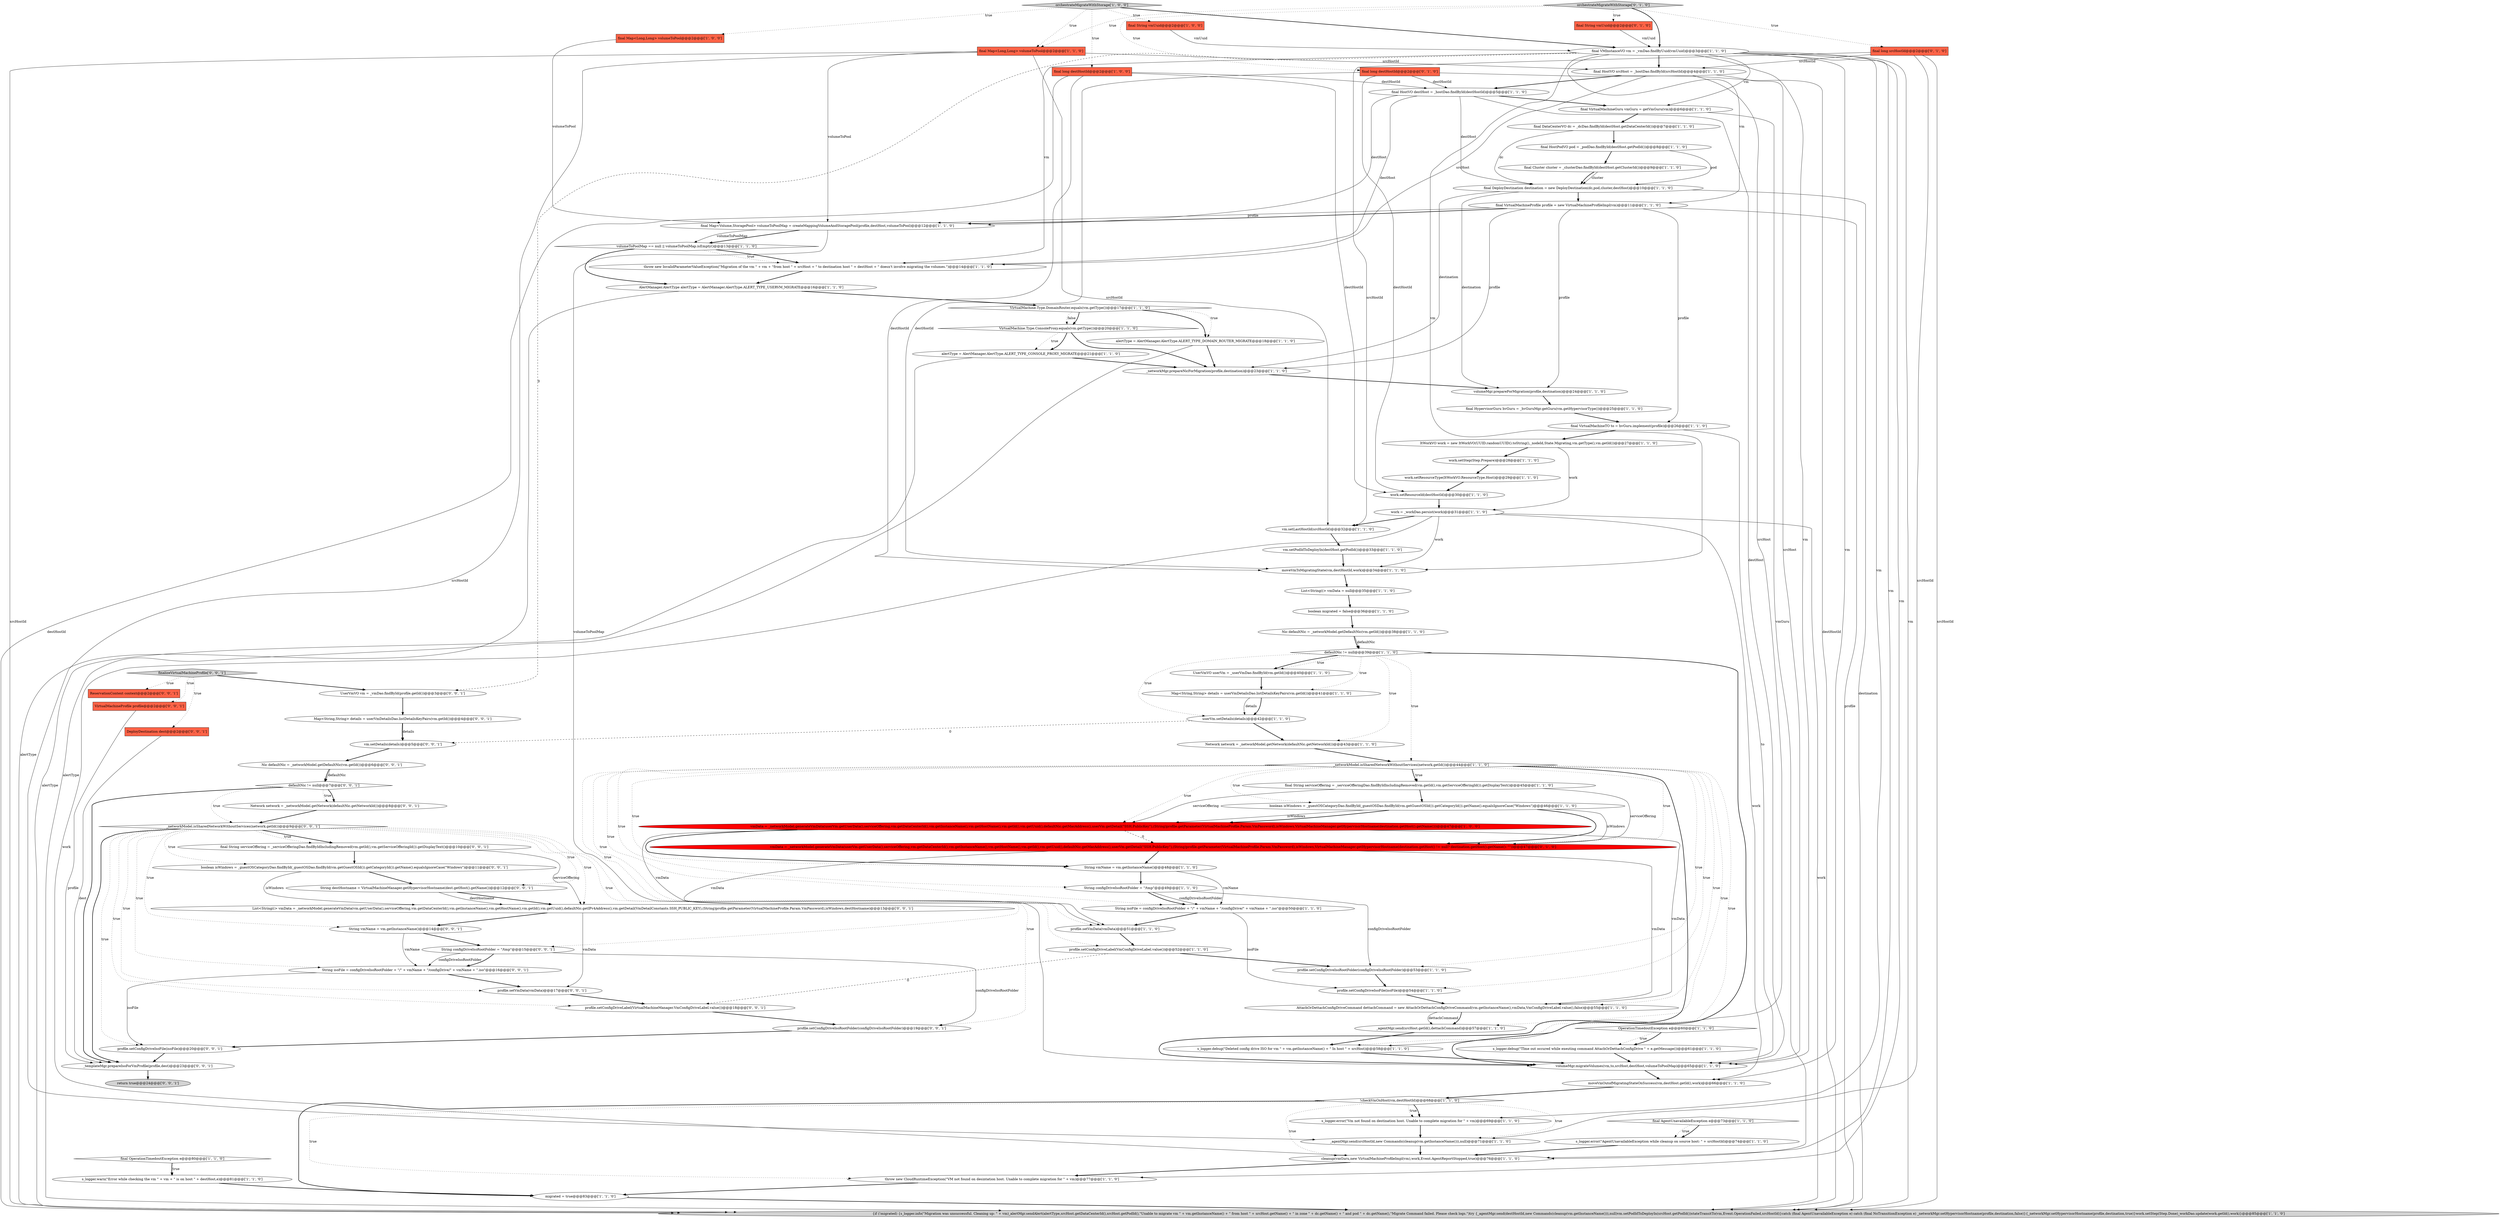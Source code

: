 digraph {
99 [style = filled, label = "defaultNic != null@@@7@@@['0', '0', '1']", fillcolor = white, shape = diamond image = "AAA0AAABBB3BBB"];
71 [style = filled, label = "final String vmUuid@@@2@@@['0', '1', '0']", fillcolor = tomato, shape = box image = "AAA0AAABBB2BBB"];
34 [style = filled, label = "profile.setConfigDriveIsoFile(isoFile)@@@54@@@['1', '1', '0']", fillcolor = white, shape = ellipse image = "AAA0AAABBB1BBB"];
13 [style = filled, label = "final VirtualMachineTO to = hvGuru.implement(profile)@@@26@@@['1', '1', '0']", fillcolor = white, shape = ellipse image = "AAA0AAABBB1BBB"];
56 [style = filled, label = "String vmName = vm.getInstanceName()@@@48@@@['1', '1', '0']", fillcolor = white, shape = ellipse image = "AAA0AAABBB1BBB"];
66 [style = filled, label = "{if (!migrated) {s_logger.info(\"Migration was unsuccessful. Cleaning up: \" + vm)_alertMgr.sendAlert(alertType,srcHost.getDataCenterId(),srcHost.getPodId(),\"Unable to migrate vm \" + vm.getInstanceName() + \" from host \" + srcHost.getName() + \" in zone \" + dc.getName() + \" and pod \" + dc.getName(),\"Migrate Command failed. Please check logs.\")try {_agentMgr.send(destHostId,new Commands(cleanup(vm.getInstanceName())),null)vm.setPodIdToDeployIn(srcHost.getPodId())stateTransitTo(vm,Event.OperationFailed,srcHostId)}catch (final AgentUnavailableException e) catch (final NoTransitionException e) _networkMgr.setHypervisorHostname(profile,destination,false)}{_networkMgr.setHypervisorHostname(profile,destination,true)}work.setStep(Step.Done)_workDao.update(work.getId(),work)}@@@85@@@['1', '1', '0']", fillcolor = lightgray, shape = ellipse image = "AAA0AAABBB1BBB"];
60 [style = filled, label = "String isoFile = configDriveIsoRootFolder + \"/\" + vmName + \"/configDrive/\" + vmName + \".iso\"@@@50@@@['1', '1', '0']", fillcolor = white, shape = ellipse image = "AAA0AAABBB1BBB"];
4 [style = filled, label = "UserVmVO userVm = _userVmDao.findById(vm.getId())@@@40@@@['1', '1', '0']", fillcolor = white, shape = ellipse image = "AAA0AAABBB1BBB"];
45 [style = filled, label = "VirtualMachine.Type.ConsoleProxy.equals(vm.getType())@@@20@@@['1', '1', '0']", fillcolor = white, shape = diamond image = "AAA0AAABBB1BBB"];
51 [style = filled, label = "work.setResourceId(destHostId)@@@30@@@['1', '1', '0']", fillcolor = white, shape = ellipse image = "AAA0AAABBB1BBB"];
78 [style = filled, label = "final String serviceOffering = _serviceOfferingDao.findByIdIncludingRemoved(vm.getId(),vm.getServiceOfferingId()).getDisplayText()@@@10@@@['0', '0', '1']", fillcolor = white, shape = ellipse image = "AAA0AAABBB3BBB"];
84 [style = filled, label = "_networkModel.isSharedNetworkWithoutServices(network.getId())@@@9@@@['0', '0', '1']", fillcolor = white, shape = diamond image = "AAA0AAABBB3BBB"];
27 [style = filled, label = "volumeToPoolMap == null || volumeToPoolMap.isEmpty()@@@13@@@['1', '1', '0']", fillcolor = white, shape = diamond image = "AAA0AAABBB1BBB"];
91 [style = filled, label = "profile.setConfigDriveIsoFile(isoFile)@@@20@@@['0', '0', '1']", fillcolor = white, shape = ellipse image = "AAA0AAABBB3BBB"];
29 [style = filled, label = "boolean isWindows = _guestOSCategoryDao.findById(_guestOSDao.findById(vm.getGuestOSId()).getCategoryId()).getName().equalsIgnoreCase(\"Windows\")@@@46@@@['1', '1', '0']", fillcolor = white, shape = ellipse image = "AAA0AAABBB1BBB"];
82 [style = filled, label = "List<String((> vmData = _networkModel.generateVmData(vm.getUserData(),serviceOffering,vm.getDataCenterId(),vm.getInstanceName(),vm.getHostName(),vm.getId(),vm.getUuid(),defaultNic.getIPv4Address(),vm.getDetail(VmDetailConstants.SSH_PUBLIC_KEY),(String)profile.getParameter(VirtualMachineProfile.Param.VmPassword),isWindows,destHostname)@@@13@@@['0', '0', '1']", fillcolor = white, shape = ellipse image = "AAA0AAABBB3BBB"];
9 [style = filled, label = "defaultNic != null@@@39@@@['1', '1', '0']", fillcolor = white, shape = diamond image = "AAA0AAABBB1BBB"];
83 [style = filled, label = "_templateMgr.prepareIsoForVmProfile(profile,dest)@@@23@@@['0', '0', '1']", fillcolor = white, shape = ellipse image = "AAA0AAABBB3BBB"];
39 [style = filled, label = "s_logger.debug(\"Deleted config drive ISO for vm \" + vm.getInstanceName() + \" In host \" + srcHost)@@@58@@@['1', '1', '0']", fillcolor = white, shape = ellipse image = "AAA0AAABBB1BBB"];
42 [style = filled, label = "final Cluster cluster = _clusterDao.findById(destHost.getClusterId())@@@9@@@['1', '1', '0']", fillcolor = white, shape = ellipse image = "AAA0AAABBB1BBB"];
11 [style = filled, label = "profile.setVmData(vmData)@@@51@@@['1', '1', '0']", fillcolor = white, shape = ellipse image = "AAA0AAABBB1BBB"];
50 [style = filled, label = "volumeMgr.prepareForMigration(profile,destination)@@@24@@@['1', '1', '0']", fillcolor = white, shape = ellipse image = "AAA0AAABBB1BBB"];
41 [style = filled, label = "String configDriveIsoRootFolder = \"/tmp\"@@@49@@@['1', '1', '0']", fillcolor = white, shape = ellipse image = "AAA0AAABBB1BBB"];
18 [style = filled, label = "cleanup(vmGuru,new VirtualMachineProfileImpl(vm),work,Event.AgentReportStopped,true)@@@76@@@['1', '1', '0']", fillcolor = white, shape = ellipse image = "AAA0AAABBB1BBB"];
90 [style = filled, label = "profile.setConfigDriveIsoRootFolder(configDriveIsoRootFolder)@@@19@@@['0', '0', '1']", fillcolor = white, shape = ellipse image = "AAA0AAABBB3BBB"];
21 [style = filled, label = "moveVmOutofMigratingStateOnSuccess(vm,destHost.getId(),work)@@@66@@@['1', '1', '0']", fillcolor = white, shape = ellipse image = "AAA0AAABBB1BBB"];
40 [style = filled, label = "final Map<Long,Long> volumeToPool@@@2@@@['1', '0', '0']", fillcolor = tomato, shape = box image = "AAA0AAABBB1BBB"];
16 [style = filled, label = "final HostVO destHost = _hostDao.findById(destHostId)@@@5@@@['1', '1', '0']", fillcolor = white, shape = ellipse image = "AAA0AAABBB1BBB"];
75 [style = filled, label = "orchestrateMigrateWithStorage['0', '1', '0']", fillcolor = lightgray, shape = diamond image = "AAA0AAABBB2BBB"];
58 [style = filled, label = "profile.setConfigDriveLabel(VmConfigDriveLabel.value())@@@52@@@['1', '1', '0']", fillcolor = white, shape = ellipse image = "AAA0AAABBB1BBB"];
12 [style = filled, label = "Map<String,String> details = userVmDetailsDao.listDetailsKeyPairs(vm.getId())@@@41@@@['1', '1', '0']", fillcolor = white, shape = ellipse image = "AAA0AAABBB1BBB"];
0 [style = filled, label = "final HostVO srcHost = _hostDao.findById(srcHostId)@@@4@@@['1', '1', '0']", fillcolor = white, shape = ellipse image = "AAA0AAABBB1BBB"];
8 [style = filled, label = "orchestrateMigrateWithStorage['1', '0', '0']", fillcolor = lightgray, shape = diamond image = "AAA0AAABBB1BBB"];
94 [style = filled, label = "return true@@@24@@@['0', '0', '1']", fillcolor = lightgray, shape = ellipse image = "AAA0AAABBB3BBB"];
24 [style = filled, label = "Network network = _networkModel.getNetwork(defaultNic.getNetworkId())@@@43@@@['1', '1', '0']", fillcolor = white, shape = ellipse image = "AAA0AAABBB1BBB"];
81 [style = filled, label = "String vmName = vm.getInstanceName()@@@14@@@['0', '0', '1']", fillcolor = white, shape = ellipse image = "AAA0AAABBB3BBB"];
17 [style = filled, label = "OperationTimedoutException e@@@60@@@['1', '1', '0']", fillcolor = white, shape = diamond image = "AAA0AAABBB1BBB"];
22 [style = filled, label = "_networkModel.isSharedNetworkWithoutServices(network.getId())@@@44@@@['1', '1', '0']", fillcolor = white, shape = diamond image = "AAA0AAABBB1BBB"];
70 [style = filled, label = "final String serviceOffering = _serviceOfferingDao.findByIdIncludingRemoved(vm.getId(),vm.getServiceOfferingId()).getDisplayText()@@@45@@@['1', '1', '0']", fillcolor = white, shape = ellipse image = "AAA0AAABBB1BBB"];
89 [style = filled, label = "profile.setVmData(vmData)@@@17@@@['0', '0', '1']", fillcolor = white, shape = ellipse image = "AAA0AAABBB3BBB"];
86 [style = filled, label = "UserVmVO vm = _vmDao.findById(profile.getId())@@@3@@@['0', '0', '1']", fillcolor = white, shape = ellipse image = "AAA0AAABBB3BBB"];
2 [style = filled, label = "final String vmUuid@@@2@@@['1', '0', '0']", fillcolor = tomato, shape = box image = "AAA0AAABBB1BBB"];
53 [style = filled, label = "throw new InvalidParameterValueException(\"Migration of the vm \" + vm + \"from host \" + srcHost + \" to destination host \" + destHost + \" doesn't involve migrating the volumes.\")@@@14@@@['1', '1', '0']", fillcolor = white, shape = ellipse image = "AAA0AAABBB1BBB"];
79 [style = filled, label = "String isoFile = configDriveIsoRootFolder + \"/\" + vmName + \"/configDrive/\" + vmName + \".iso\"@@@16@@@['0', '0', '1']", fillcolor = white, shape = ellipse image = "AAA0AAABBB3BBB"];
80 [style = filled, label = "Map<String,String> details = userVmDetailsDao.listDetailsKeyPairs(vm.getId())@@@4@@@['0', '0', '1']", fillcolor = white, shape = ellipse image = "AAA0AAABBB3BBB"];
46 [style = filled, label = "List<String((> vmData = null@@@35@@@['1', '1', '0']", fillcolor = white, shape = ellipse image = "AAA0AAABBB1BBB"];
28 [style = filled, label = "final HypervisorGuru hvGuru = _hvGuruMgr.getGuru(vm.getHypervisorType())@@@25@@@['1', '1', '0']", fillcolor = white, shape = ellipse image = "AAA0AAABBB1BBB"];
77 [style = filled, label = "vm.setDetails(details)@@@5@@@['0', '0', '1']", fillcolor = white, shape = ellipse image = "AAA0AAABBB3BBB"];
85 [style = filled, label = "String configDriveIsoRootFolder = \"/tmp\"@@@15@@@['0', '0', '1']", fillcolor = white, shape = ellipse image = "AAA0AAABBB3BBB"];
26 [style = filled, label = "final DataCenterVO dc = _dcDao.findById(destHost.getDataCenterId())@@@7@@@['1', '1', '0']", fillcolor = white, shape = ellipse image = "AAA0AAABBB1BBB"];
76 [style = filled, label = "Network network = _networkModel.getNetwork(defaultNic.getNetworkId())@@@8@@@['0', '0', '1']", fillcolor = white, shape = ellipse image = "AAA0AAABBB3BBB"];
65 [style = filled, label = "s_logger.error(\"AgentUnavailableException while cleanup on source host: \" + srcHostId)@@@74@@@['1', '1', '0']", fillcolor = white, shape = ellipse image = "AAA0AAABBB1BBB"];
32 [style = filled, label = "_agentMgr.send(srcHost.getId(),dettachCommand)@@@57@@@['1', '1', '0']", fillcolor = white, shape = ellipse image = "AAA0AAABBB1BBB"];
38 [style = filled, label = "throw new CloudRuntimeException(\"VM not found on desintation host. Unable to complete migration for \" + vm)@@@77@@@['1', '1', '0']", fillcolor = white, shape = ellipse image = "AAA0AAABBB1BBB"];
15 [style = filled, label = "AttachOrDettachConfigDriveCommand dettachCommand = new AttachOrDettachConfigDriveCommand(vm.getInstanceName(),vmData,VmConfigDriveLabel.value(),false)@@@55@@@['1', '1', '0']", fillcolor = white, shape = ellipse image = "AAA0AAABBB1BBB"];
33 [style = filled, label = "final Map<Volume,StoragePool> volumeToPoolMap = createMappingVolumeAndStoragePool(profile,destHost,volumeToPool)@@@12@@@['1', '1', '0']", fillcolor = white, shape = ellipse image = "AAA0AAABBB1BBB"];
5 [style = filled, label = "!checkVmOnHost(vm,destHostId)@@@68@@@['1', '1', '0']", fillcolor = white, shape = diamond image = "AAA0AAABBB1BBB"];
25 [style = filled, label = "final AgentUnavailableException e@@@73@@@['1', '1', '0']", fillcolor = white, shape = diamond image = "AAA0AAABBB1BBB"];
95 [style = filled, label = "VirtualMachineProfile profile@@@2@@@['0', '0', '1']", fillcolor = tomato, shape = box image = "AAA0AAABBB3BBB"];
54 [style = filled, label = "final OperationTimedoutException e@@@80@@@['1', '1', '0']", fillcolor = white, shape = diamond image = "AAA0AAABBB1BBB"];
64 [style = filled, label = "_agentMgr.send(srcHostId,new Commands(cleanup(vm.getInstanceName())),null)@@@71@@@['1', '1', '0']", fillcolor = white, shape = ellipse image = "AAA0AAABBB1BBB"];
10 [style = filled, label = "migrated = true@@@83@@@['1', '1', '0']", fillcolor = white, shape = ellipse image = "AAA0AAABBB1BBB"];
73 [style = filled, label = "final long destHostId@@@2@@@['0', '1', '0']", fillcolor = tomato, shape = box image = "AAA0AAABBB2BBB"];
23 [style = filled, label = "s_logger.debug(\"TIme out occured while exeuting command AttachOrDettachConfigDrive \" + e.getMessage())@@@61@@@['1', '1', '0']", fillcolor = white, shape = ellipse image = "AAA0AAABBB1BBB"];
57 [style = filled, label = "final DeployDestination destination = new DeployDestination(dc,pod,cluster,destHost)@@@10@@@['1', '1', '0']", fillcolor = white, shape = ellipse image = "AAA0AAABBB1BBB"];
1 [style = filled, label = "volumeMgr.migrateVolumes(vm,to,srcHost,destHost,volumeToPoolMap)@@@65@@@['1', '1', '0']", fillcolor = white, shape = ellipse image = "AAA0AAABBB1BBB"];
72 [style = filled, label = "vmData = _networkModel.generateVmData(userVm.getUserData(),serviceOffering,vm.getDataCenterId(),vm.getInstanceName(),vm.getHostName(),vm.getId(),vm.getUuid(),defaultNic.getMacAddress(),userVm.getDetail(\"SSH.PublicKey\"),(String)profile.getParameter(VirtualMachineProfile.Param.VmPassword),isWindows,VirtualMachineManager.getHypervisorHostname(destination.getHost() != null? destination.getHost().getName(): \"\"))@@@47@@@['0', '1', '0']", fillcolor = red, shape = ellipse image = "AAA1AAABBB2BBB"];
36 [style = filled, label = "work = _workDao.persist(work)@@@31@@@['1', '1', '0']", fillcolor = white, shape = ellipse image = "AAA0AAABBB1BBB"];
6 [style = filled, label = "s_logger.warn(\"Error while checking the vm \" + vm + \" is on host \" + destHost,e)@@@81@@@['1', '1', '0']", fillcolor = white, shape = ellipse image = "AAA0AAABBB1BBB"];
97 [style = filled, label = "profile.setConfigDriveLabel(VirtualMachineManager.VmConfigDriveLabel.value())@@@18@@@['0', '0', '1']", fillcolor = white, shape = ellipse image = "AAA0AAABBB3BBB"];
67 [style = filled, label = "AlertManager.AlertType alertType = AlertManager.AlertType.ALERT_TYPE_USERVM_MIGRATE@@@16@@@['1', '1', '0']", fillcolor = white, shape = ellipse image = "AAA0AAABBB1BBB"];
47 [style = filled, label = "final VMInstanceVO vm = _vmDao.findByUuid(vmUuid)@@@3@@@['1', '1', '0']", fillcolor = white, shape = ellipse image = "AAA0AAABBB1BBB"];
93 [style = filled, label = "ReservationContext context@@@2@@@['0', '0', '1']", fillcolor = tomato, shape = box image = "AAA0AAABBB3BBB"];
43 [style = filled, label = "final long destHostId@@@2@@@['1', '0', '0']", fillcolor = tomato, shape = box image = "AAA0AAABBB1BBB"];
7 [style = filled, label = "boolean migrated = false@@@36@@@['1', '1', '0']", fillcolor = white, shape = ellipse image = "AAA0AAABBB1BBB"];
3 [style = filled, label = "final HostPodVO pod = _podDao.findById(destHost.getPodId())@@@8@@@['1', '1', '0']", fillcolor = white, shape = ellipse image = "AAA0AAABBB1BBB"];
87 [style = filled, label = "boolean isWindows = _guestOSCategoryDao.findById(_guestOSDao.findById(vm.getGuestOSId()).getCategoryId()).getName().equalsIgnoreCase(\"Windows\")@@@11@@@['0', '0', '1']", fillcolor = white, shape = ellipse image = "AAA0AAABBB3BBB"];
62 [style = filled, label = "final Map<Long,Long> volumeToPool@@@2@@@['1', '1', '0']", fillcolor = tomato, shape = box image = "AAA0AAABBB1BBB"];
48 [style = filled, label = "Nic defaultNic = _networkModel.getDefaultNic(vm.getId())@@@38@@@['1', '1', '0']", fillcolor = white, shape = ellipse image = "AAA0AAABBB1BBB"];
49 [style = filled, label = "alertType = AlertManager.AlertType.ALERT_TYPE_DOMAIN_ROUTER_MIGRATE@@@18@@@['1', '1', '0']", fillcolor = white, shape = ellipse image = "AAA0AAABBB1BBB"];
98 [style = filled, label = "Nic defaultNic = _networkModel.getDefaultNic(vm.getId())@@@6@@@['0', '0', '1']", fillcolor = white, shape = ellipse image = "AAA0AAABBB3BBB"];
52 [style = filled, label = "final VirtualMachineProfile profile = new VirtualMachineProfileImpl(vm)@@@11@@@['1', '1', '0']", fillcolor = white, shape = ellipse image = "AAA0AAABBB1BBB"];
37 [style = filled, label = "vm.setPodIdToDeployIn(destHost.getPodId())@@@33@@@['1', '1', '0']", fillcolor = white, shape = ellipse image = "AAA0AAABBB1BBB"];
30 [style = filled, label = "work.setResourceType(ItWorkVO.ResourceType.Host)@@@29@@@['1', '1', '0']", fillcolor = white, shape = ellipse image = "AAA0AAABBB1BBB"];
68 [style = filled, label = "userVm.setDetails(details)@@@42@@@['1', '1', '0']", fillcolor = white, shape = ellipse image = "AAA0AAABBB1BBB"];
19 [style = filled, label = "alertType = AlertManager.AlertType.ALERT_TYPE_CONSOLE_PROXY_MIGRATE@@@21@@@['1', '1', '0']", fillcolor = white, shape = ellipse image = "AAA0AAABBB1BBB"];
92 [style = filled, label = "String destHostname = VirtualMachineManager.getHypervisorHostname(dest.getHost().getName())@@@12@@@['0', '0', '1']", fillcolor = white, shape = ellipse image = "AAA0AAABBB3BBB"];
63 [style = filled, label = "vm.setLastHostId(srcHostId)@@@32@@@['1', '1', '0']", fillcolor = white, shape = ellipse image = "AAA0AAABBB1BBB"];
74 [style = filled, label = "final long srcHostId@@@2@@@['0', '1', '0']", fillcolor = tomato, shape = box image = "AAA0AAABBB2BBB"];
59 [style = filled, label = "s_logger.error(\"Vm not found on destination host. Unable to complete migration for \" + vm)@@@69@@@['1', '1', '0']", fillcolor = white, shape = ellipse image = "AAA0AAABBB1BBB"];
20 [style = filled, label = "_networkMgr.prepareNicForMigration(profile,destination)@@@23@@@['1', '1', '0']", fillcolor = white, shape = ellipse image = "AAA0AAABBB1BBB"];
31 [style = filled, label = "vmData = _networkModel.generateVmData(userVm.getUserData(),serviceOffering,vm.getDataCenterId(),vm.getInstanceName(),vm.getHostName(),vm.getId(),vm.getUuid(),defaultNic.getMacAddress(),userVm.getDetail(\"SSH.PublicKey\"),(String)profile.getParameter(VirtualMachineProfile.Param.VmPassword),isWindows,VirtualMachineManager.getHypervisorHostname(destination.getHost().getName()))@@@47@@@['1', '0', '0']", fillcolor = red, shape = ellipse image = "AAA1AAABBB1BBB"];
61 [style = filled, label = "final VirtualMachineGuru vmGuru = getVmGuru(vm)@@@6@@@['1', '1', '0']", fillcolor = white, shape = ellipse image = "AAA0AAABBB1BBB"];
35 [style = filled, label = "VirtualMachine.Type.DomainRouter.equals(vm.getType())@@@17@@@['1', '1', '0']", fillcolor = white, shape = diamond image = "AAA0AAABBB1BBB"];
96 [style = filled, label = "finalizeVirtualMachineProfile['0', '0', '1']", fillcolor = lightgray, shape = diamond image = "AAA0AAABBB3BBB"];
88 [style = filled, label = "DeployDestination dest@@@2@@@['0', '0', '1']", fillcolor = tomato, shape = box image = "AAA0AAABBB3BBB"];
69 [style = filled, label = "work.setStep(Step.Prepare)@@@28@@@['1', '1', '0']", fillcolor = white, shape = ellipse image = "AAA0AAABBB1BBB"];
44 [style = filled, label = "ItWorkVO work = new ItWorkVO(UUID.randomUUID().toString(),_nodeId,State.Migrating,vm.getType(),vm.getId())@@@27@@@['1', '1', '0']", fillcolor = white, shape = ellipse image = "AAA0AAABBB1BBB"];
14 [style = filled, label = "profile.setConfigDriveIsoRootFolder(configDriveIsoRootFolder)@@@53@@@['1', '1', '0']", fillcolor = white, shape = ellipse image = "AAA0AAABBB1BBB"];
55 [style = filled, label = "moveVmToMigratingState(vm,destHostId,work)@@@34@@@['1', '1', '0']", fillcolor = white, shape = ellipse image = "AAA0AAABBB1BBB"];
9->12 [style = dotted, label="true"];
10->66 [style = bold, label=""];
70->29 [style = bold, label=""];
74->66 [style = solid, label="srcHostId"];
31->56 [style = bold, label=""];
85->79 [style = solid, label="configDriveIsoRootFolder"];
29->72 [style = solid, label="isWindows"];
2->47 [style = solid, label="vmUuid"];
22->31 [style = dotted, label="true"];
88->83 [style = solid, label="dest"];
47->66 [style = solid, label="vm"];
68->24 [style = bold, label=""];
22->60 [style = dotted, label="true"];
5->18 [style = dotted, label="true"];
64->18 [style = bold, label=""];
99->83 [style = bold, label=""];
57->66 [style = solid, label="destination"];
56->41 [style = bold, label=""];
34->15 [style = bold, label=""];
0->39 [style = solid, label="srcHost"];
60->34 [style = solid, label="isoFile"];
15->32 [style = solid, label="dettachCommand"];
41->60 [style = solid, label="configDriveIsoRootFolder"];
70->72 [style = solid, label="serviceOffering"];
7->48 [style = bold, label=""];
37->55 [style = bold, label=""];
72->15 [style = solid, label="vmData"];
47->18 [style = solid, label="vm"];
29->72 [style = bold, label=""];
25->65 [style = dotted, label="true"];
43->16 [style = solid, label="destHostId"];
41->14 [style = solid, label="configDriveIsoRootFolder"];
12->68 [style = bold, label=""];
69->30 [style = bold, label=""];
87->92 [style = bold, label=""];
22->14 [style = dotted, label="true"];
31->72 [style = dashed, label="0"];
62->63 [style = solid, label="srcHostId"];
87->82 [style = solid, label="isWindows"];
43->55 [style = solid, label="destHostId"];
58->97 [style = dashed, label="0"];
65->18 [style = bold, label=""];
5->38 [style = dotted, label="true"];
22->58 [style = dotted, label="true"];
75->62 [style = dotted, label="true"];
1->21 [style = bold, label=""];
79->89 [style = bold, label=""];
0->1 [style = solid, label="srcHost"];
46->7 [style = bold, label=""];
84->85 [style = dotted, label="true"];
47->1 [style = solid, label="vm"];
8->47 [style = bold, label=""];
35->45 [style = bold, label=""];
19->66 [style = solid, label="alertType"];
75->47 [style = bold, label=""];
54->6 [style = bold, label=""];
27->67 [style = bold, label=""];
47->0 [style = bold, label=""];
75->73 [style = dotted, label="true"];
84->82 [style = dotted, label="true"];
62->33 [style = solid, label="volumeToPool"];
85->90 [style = solid, label="configDriveIsoRootFolder"];
18->38 [style = bold, label=""];
5->10 [style = bold, label=""];
84->90 [style = dotted, label="true"];
36->63 [style = bold, label=""];
59->64 [style = bold, label=""];
22->29 [style = dotted, label="true"];
47->38 [style = solid, label="vm"];
43->66 [style = solid, label="destHostId"];
61->26 [style = bold, label=""];
16->57 [style = solid, label="destHost"];
47->53 [style = solid, label="vm"];
47->21 [style = solid, label="vm"];
54->6 [style = dotted, label="true"];
27->53 [style = bold, label=""];
19->20 [style = bold, label=""];
84->97 [style = dotted, label="true"];
71->47 [style = solid, label="vmUuid"];
85->79 [style = bold, label=""];
8->40 [style = dotted, label="true"];
84->78 [style = bold, label=""];
35->49 [style = dotted, label="true"];
76->84 [style = bold, label=""];
8->62 [style = dotted, label="true"];
74->0 [style = solid, label="srcHostId"];
98->99 [style = bold, label=""];
22->70 [style = dotted, label="true"];
47->86 [style = dashed, label="0"];
33->27 [style = bold, label=""];
50->28 [style = bold, label=""];
17->23 [style = dotted, label="true"];
52->33 [style = solid, label="profile"];
9->24 [style = dotted, label="true"];
8->43 [style = dotted, label="true"];
5->59 [style = dotted, label="true"];
36->55 [style = solid, label="work"];
29->31 [style = solid, label="isWindows"];
47->59 [style = solid, label="vm"];
63->37 [style = bold, label=""];
9->4 [style = dotted, label="true"];
0->53 [style = solid, label="srcHost"];
9->68 [style = dotted, label="true"];
57->50 [style = solid, label="destination"];
9->1 [style = bold, label=""];
22->32 [style = dotted, label="true"];
84->92 [style = dotted, label="true"];
25->65 [style = bold, label=""];
16->1 [style = solid, label="destHost"];
90->91 [style = bold, label=""];
11->58 [style = bold, label=""];
42->57 [style = solid, label="cluster"];
67->35 [style = bold, label=""];
0->16 [style = bold, label=""];
31->11 [style = solid, label="vmData"];
84->81 [style = dotted, label="true"];
40->33 [style = solid, label="volumeToPool"];
33->1 [style = solid, label="volumeToPoolMap"];
5->59 [style = bold, label=""];
91->83 [style = bold, label=""];
52->50 [style = solid, label="profile"];
36->21 [style = solid, label="work"];
52->33 [style = bold, label=""];
8->2 [style = dotted, label="true"];
26->3 [style = bold, label=""];
58->14 [style = bold, label=""];
49->66 [style = solid, label="alertType"];
78->87 [style = bold, label=""];
96->93 [style = dotted, label="true"];
73->55 [style = solid, label="destHostId"];
16->61 [style = bold, label=""];
96->86 [style = bold, label=""];
35->45 [style = dotted, label="false"];
35->49 [style = bold, label=""];
22->70 [style = bold, label=""];
45->20 [style = bold, label=""];
26->57 [style = solid, label="dc"];
22->56 [style = dotted, label="true"];
67->66 [style = solid, label="alertType"];
84->91 [style = dotted, label="true"];
96->88 [style = dotted, label="true"];
17->23 [style = bold, label=""];
72->11 [style = solid, label="vmData"];
3->42 [style = bold, label=""];
21->5 [style = bold, label=""];
70->31 [style = solid, label="serviceOffering"];
79->91 [style = solid, label="isoFile"];
44->69 [style = bold, label=""];
84->78 [style = dotted, label="true"];
78->82 [style = solid, label="serviceOffering"];
72->56 [style = bold, label=""];
83->94 [style = bold, label=""];
51->36 [style = bold, label=""];
82->89 [style = solid, label="vmData"];
42->57 [style = bold, label=""];
22->41 [style = dotted, label="true"];
6->10 [style = bold, label=""];
99->76 [style = dotted, label="true"];
45->19 [style = dotted, label="true"];
4->12 [style = bold, label=""];
39->1 [style = bold, label=""];
32->39 [style = bold, label=""];
74->63 [style = solid, label="srcHostId"];
22->1 [style = bold, label=""];
16->53 [style = solid, label="destHost"];
74->64 [style = solid, label="srcHostId"];
81->79 [style = solid, label="vmName"];
97->90 [style = bold, label=""];
9->22 [style = dotted, label="true"];
22->15 [style = dotted, label="true"];
36->18 [style = solid, label="work"];
52->20 [style = solid, label="profile"];
31->15 [style = solid, label="vmData"];
48->9 [style = solid, label="defaultNic"];
53->67 [style = bold, label=""];
49->20 [style = bold, label=""];
22->72 [style = dotted, label="true"];
68->77 [style = dashed, label="0"];
47->52 [style = solid, label="vm"];
20->50 [style = bold, label=""];
82->81 [style = bold, label=""];
22->34 [style = dotted, label="true"];
95->83 [style = solid, label="profile"];
57->20 [style = solid, label="destination"];
56->60 [style = solid, label="vmName"];
81->85 [style = bold, label=""];
38->10 [style = bold, label=""];
47->61 [style = solid, label="vm"];
3->57 [style = solid, label="pod"];
73->16 [style = solid, label="destHostId"];
22->39 [style = dotted, label="true"];
9->4 [style = bold, label=""];
13->44 [style = bold, label=""];
29->31 [style = bold, label=""];
92->82 [style = bold, label=""];
44->36 [style = solid, label="work"];
5->64 [style = dotted, label="true"];
84->87 [style = dotted, label="true"];
36->66 [style = solid, label="work"];
75->71 [style = dotted, label="true"];
16->33 [style = solid, label="destHost"];
47->55 [style = solid, label="vm"];
92->82 [style = solid, label="destHostname"];
28->13 [style = bold, label=""];
48->9 [style = bold, label=""];
41->60 [style = bold, label=""];
73->51 [style = solid, label="destHostId"];
14->34 [style = bold, label=""];
22->11 [style = dotted, label="true"];
99->84 [style = dotted, label="true"];
96->95 [style = dotted, label="true"];
80->77 [style = solid, label="details"];
24->22 [style = bold, label=""];
75->74 [style = dotted, label="true"];
52->13 [style = solid, label="profile"];
57->52 [style = bold, label=""];
30->51 [style = bold, label=""];
13->1 [style = solid, label="to"];
55->46 [style = bold, label=""];
89->97 [style = bold, label=""];
12->68 [style = solid, label="details"];
73->66 [style = solid, label="destHostId"];
45->19 [style = bold, label=""];
98->99 [style = solid, label="defaultNic"];
77->98 [style = bold, label=""];
61->18 [style = solid, label="vmGuru"];
84->79 [style = dotted, label="true"];
33->27 [style = solid, label="volumeToPoolMap"];
23->1 [style = bold, label=""];
43->51 [style = solid, label="destHostId"];
60->11 [style = bold, label=""];
86->80 [style = bold, label=""];
80->77 [style = bold, label=""];
99->76 [style = bold, label=""];
84->89 [style = dotted, label="true"];
52->66 [style = solid, label="profile"];
15->32 [style = bold, label=""];
62->0 [style = solid, label="srcHostId"];
62->64 [style = solid, label="srcHostId"];
27->53 [style = dotted, label="true"];
84->83 [style = bold, label=""];
62->66 [style = solid, label="srcHostId"];
}
